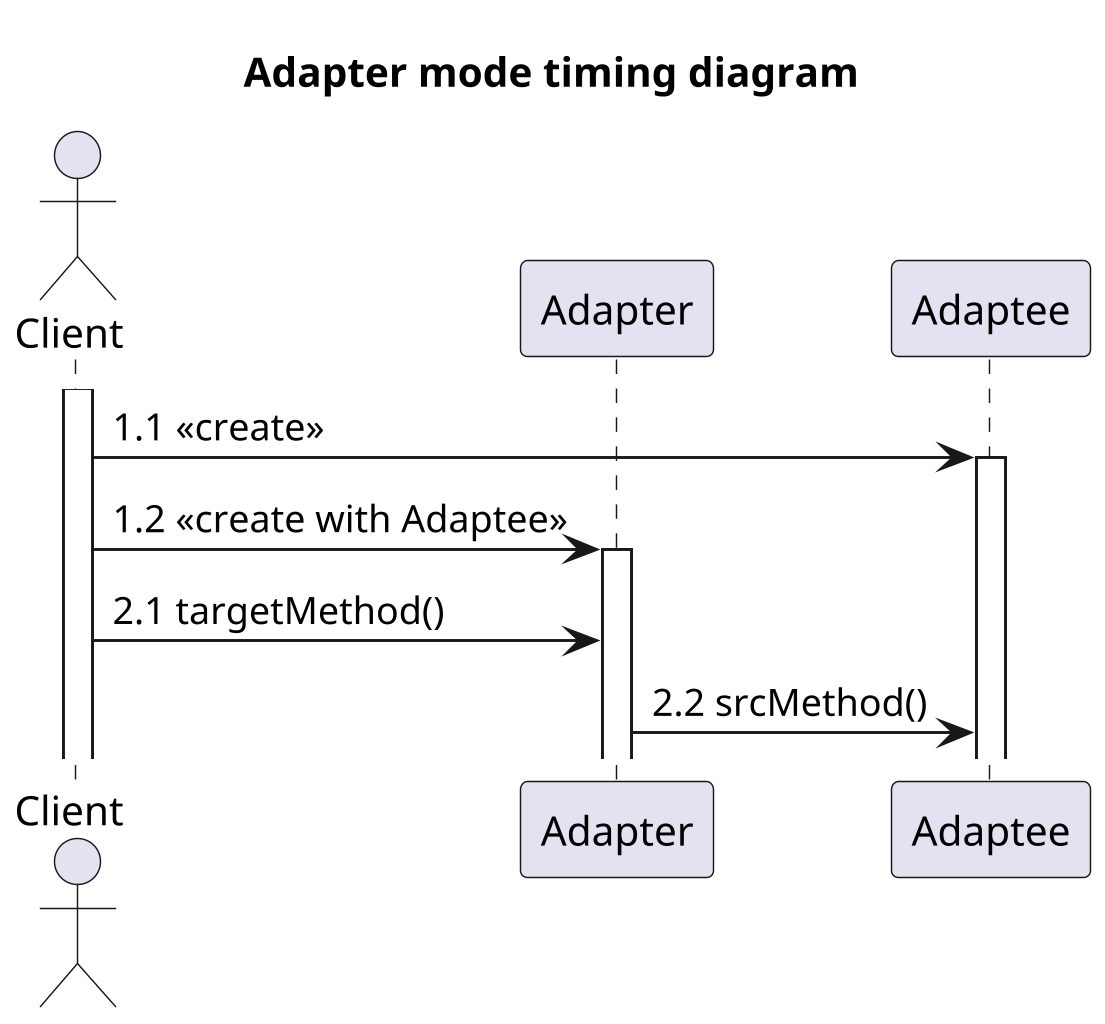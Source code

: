 @startuml
scale 1024 height
title Adapter mode timing diagram

actor Client
participant Adapter
participant Adaptee

activate Client
Client -> Adaptee: 1.1 <<create>>
activate Adaptee
Client -> Adapter: 1.2 <<create with Adaptee>>
activate Adapter
Client -> Adapter: 2.1 targetMethod()
Adapter -> Adaptee: 2.2 srcMethod()
@enduml